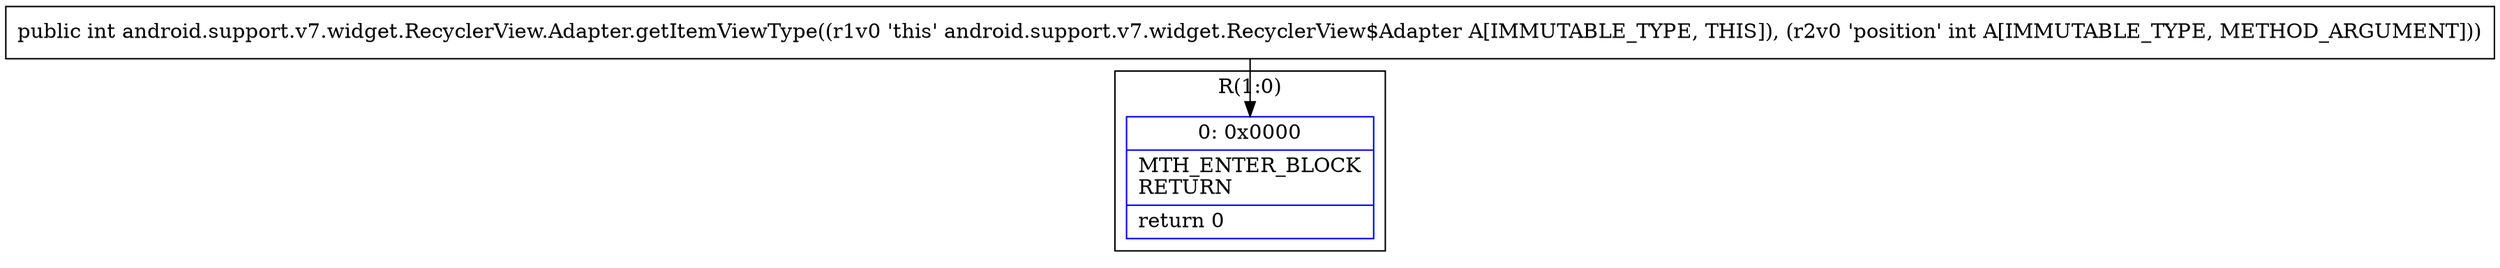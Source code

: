 digraph "CFG forandroid.support.v7.widget.RecyclerView.Adapter.getItemViewType(I)I" {
subgraph cluster_Region_1131246748 {
label = "R(1:0)";
node [shape=record,color=blue];
Node_0 [shape=record,label="{0\:\ 0x0000|MTH_ENTER_BLOCK\lRETURN\l|return 0\l}"];
}
MethodNode[shape=record,label="{public int android.support.v7.widget.RecyclerView.Adapter.getItemViewType((r1v0 'this' android.support.v7.widget.RecyclerView$Adapter A[IMMUTABLE_TYPE, THIS]), (r2v0 'position' int A[IMMUTABLE_TYPE, METHOD_ARGUMENT])) }"];
MethodNode -> Node_0;
}

